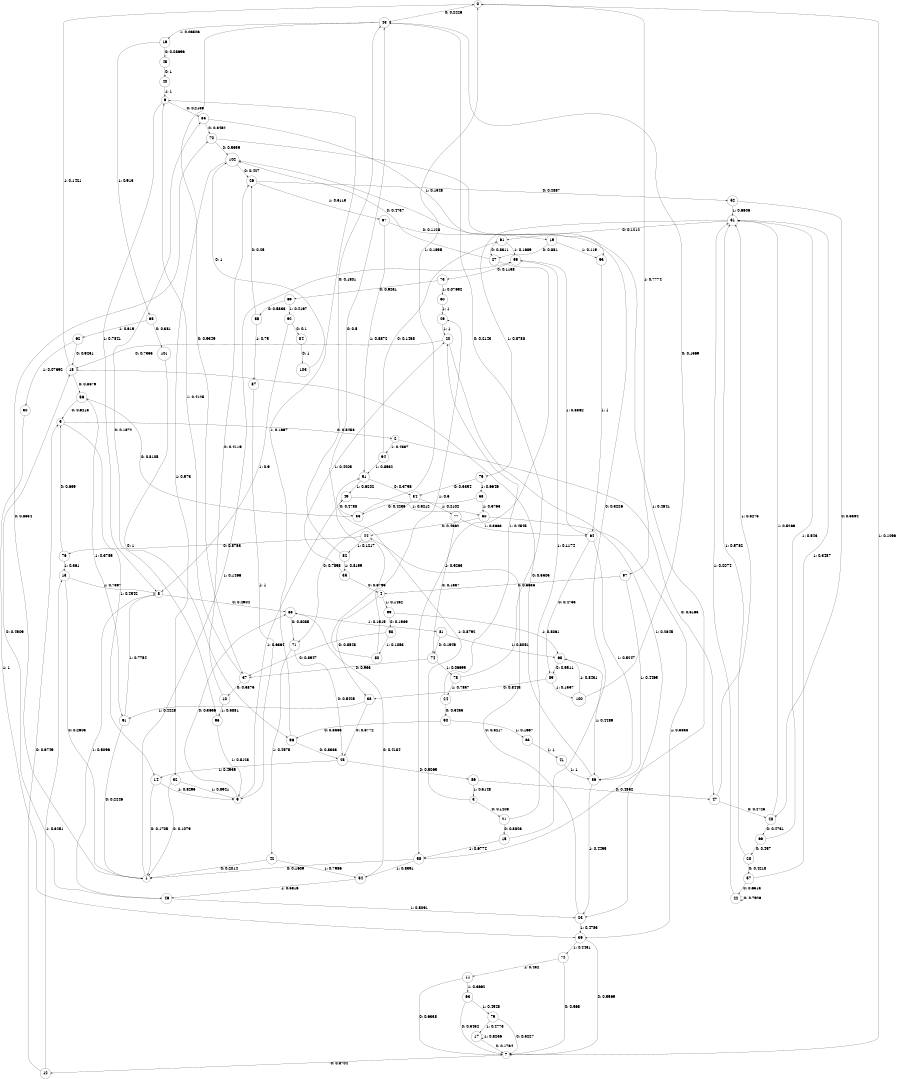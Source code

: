 digraph "ch22randomL10" {
size = "6,8.5";
ratio = "fill";
node [shape = circle];
node [fontsize = 24];
edge [fontsize = 24];
0 -> 43 [label = "0: 0.2226   "];
0 -> 97 [label = "1: 0.7774   "];
1 -> 70 [label = "0: 0.8534   "];
1 -> 59 [label = "1: 0.1466   "];
2 -> 47 [label = "0: 0.5163   "];
2 -> 94 [label = "1: 0.4837   "];
3 -> 21 [label = "0: 0.1208   "];
3 -> 51 [label = "1: 0.8792   "];
4 -> 38 [label = "0: 0.8548   "];
4 -> 99 [label = "1: 0.1452   "];
5 -> 2 [label = "0: 0.5458   "];
5 -> 14 [label = "1: 0.4542   "];
6 -> 85 [label = "0: 0.2159   "];
6 -> 8 [label = "1: 0.7841   "];
7 -> 12 [label = "0: 0.8704   "];
7 -> 0 [label = "1: 0.1296   "];
8 -> 88 [label = "0: 0.4904   "];
8 -> 46 [label = "1: 0.5096   "];
9 -> 88 [label = "0: 0.3636   "];
9 -> 49 [label = "1: 0.6364   "];
10 -> 26 [label = "0: 0.4119   "];
10 -> 95 [label = "1: 0.5881   "];
11 -> 7 [label = "0: 0.6338   "];
11 -> 63 [label = "1: 0.3662   "];
12 -> 5 [label = "0: 0.6749   "];
12 -> 13 [label = "1: 0.3251   "];
13 -> 1 [label = "0: 0.2603   "];
13 -> 8 [label = "1: 0.7397   "];
14 -> 1 [label = "0: 0.1705   "];
14 -> 9 [label = "1: 0.8295   "];
15 -> 102 [label = "0: 0.3226   "];
15 -> 58 [label = "1: 0.6774   "];
16 -> 45 [label = "0: 0.08696  "];
16 -> 65 [label = "1: 0.913    "];
17 -> 7 [label = "0: 0.1764   "];
17 -> 17 [label = "1: 0.8236   "];
18 -> 56 [label = "0: 0.8579   "];
18 -> 0 [label = "1: 0.1421   "];
19 -> 27 [label = "0: 0.881    "];
19 -> 93 [label = "1: 0.119    "];
20 -> 18 [label = "0: 0.7355   "];
20 -> 23 [label = "1: 0.2645   "];
21 -> 15 [label = "0: 0.8826   "];
21 -> 59 [label = "1: 0.1174   "];
22 -> 22 [label = "0: 0.7926   "];
22 -> 31 [label = "1: 0.2074   "];
23 -> 44 [label = "0: 0.5217   "];
23 -> 39 [label = "1: 0.4783   "];
24 -> 90 [label = "0: 0.5455   "];
24 -> 20 [label = "1: 0.4545   "];
25 -> 86 [label = "0: 0.5065   "];
25 -> 14 [label = "1: 0.4935   "];
26 -> 52 [label = "0: 0.4887   "];
26 -> 67 [label = "1: 0.5113   "];
27 -> 102 [label = "0: 0.4737   "];
27 -> 58 [label = "1: 0.5263   "];
28 -> 57 [label = "0: 0.4218   "];
28 -> 31 [label = "1: 0.5782   "];
29 -> 20 [label = "1: 1        "];
30 -> 39 [label = "1: 1        "];
31 -> 61 [label = "0: 0.1212   "];
31 -> 75 [label = "1: 0.8788   "];
32 -> 1 [label = "0: 0.1079   "];
32 -> 9 [label = "1: 0.8921   "];
33 -> 56 [label = "0: 0.8105   "];
33 -> 0 [label = "1: 0.1895   "];
34 -> 71 [label = "0: 0.7898   "];
34 -> 77 [label = "1: 0.2102   "];
35 -> 4 [label = "0: 0.5795   "];
35 -> 20 [label = "1: 0.4205   "];
36 -> 18 [label = "0: 0.5505   "];
36 -> 23 [label = "1: 0.4495   "];
37 -> 10 [label = "0: 0.5875   "];
37 -> 6 [label = "1: 0.4125   "];
38 -> 25 [label = "0: 0.5772   "];
38 -> 91 [label = "1: 0.4228   "];
39 -> 7 [label = "0: 0.5569   "];
39 -> 72 [label = "1: 0.4431   "];
40 -> 6 [label = "1: 1        "];
41 -> 36 [label = "1: 1        "];
42 -> 1 [label = "0: 0.2014   "];
42 -> 54 [label = "1: 0.7986   "];
43 -> 37 [label = "0: 0.9349   "];
43 -> 16 [label = "1: 0.06506  "];
44 -> 76 [label = "0: 0.8783   "];
44 -> 82 [label = "1: 0.1217   "];
45 -> 40 [label = "0: 1        "];
46 -> 18 [label = "0: 0.4909   "];
46 -> 23 [label = "1: 0.5091   "];
47 -> 48 [label = "0: 0.4725   "];
47 -> 31 [label = "1: 0.5275   "];
48 -> 66 [label = "0: 0.4731   "];
48 -> 31 [label = "1: 0.5269   "];
49 -> 33 [label = "0: 0.4788   "];
49 -> 50 [label = "1: 0.5212   "];
50 -> 44 [label = "0: 0.4662   "];
50 -> 39 [label = "1: 0.5338   "];
51 -> 34 [label = "0: 0.3798   "];
51 -> 49 [label = "1: 0.6202   "];
52 -> 48 [label = "0: 0.3394   "];
52 -> 31 [label = "1: 0.6606   "];
53 -> 33 [label = "0: 0.4235   "];
53 -> 50 [label = "1: 0.5765   "];
54 -> 88 [label = "0: 0.4184   "];
54 -> 46 [label = "1: 0.5816   "];
55 -> 26 [label = "0: 0.25     "];
55 -> 87 [label = "1: 0.75     "];
56 -> 5 [label = "0: 0.6215   "];
56 -> 91 [label = "1: 0.3785   "];
57 -> 22 [label = "0: 0.6513   "];
57 -> 31 [label = "1: 0.3487   "];
58 -> 1 [label = "0: 0.1609   "];
58 -> 54 [label = "1: 0.8391   "];
59 -> 73 [label = "0: 0.1138   "];
59 -> 64 [label = "1: 0.8862   "];
60 -> 29 [label = "1: 1        "];
61 -> 27 [label = "0: 0.8311   "];
61 -> 59 [label = "1: 0.1689   "];
62 -> 18 [label = "0: 0.9231   "];
62 -> 30 [label = "1: 0.07692  "];
63 -> 7 [label = "0: 0.5452   "];
63 -> 79 [label = "1: 0.4548   "];
64 -> 89 [label = "0: 0.4753   "];
64 -> 36 [label = "1: 0.5247   "];
65 -> 101 [label = "0: 0.381    "];
65 -> 62 [label = "1: 0.619    "];
66 -> 28 [label = "0: 0.457    "];
66 -> 31 [label = "1: 0.543    "];
67 -> 19 [label = "0: 0.1128   "];
67 -> 51 [label = "1: 0.8872   "];
68 -> 89 [label = "0: 0.5511   "];
68 -> 36 [label = "1: 0.4489   "];
69 -> 55 [label = "0: 0.5833   "];
69 -> 92 [label = "1: 0.4167   "];
70 -> 102 [label = "0: 0.5359   "];
70 -> 58 [label = "1: 0.4641   "];
71 -> 25 [label = "0: 0.5425   "];
71 -> 42 [label = "1: 0.4575   "];
72 -> 7 [label = "0: 0.568    "];
72 -> 11 [label = "1: 0.432    "];
73 -> 69 [label = "0: 0.9231   "];
73 -> 60 [label = "1: 0.07692  "];
74 -> 37 [label = "0: 0.933    "];
74 -> 78 [label = "1: 0.06699  "];
75 -> 34 [label = "0: 0.3354   "];
75 -> 53 [label = "1: 0.6646   "];
76 -> 5 [label = "0: 0.639    "];
76 -> 13 [label = "1: 0.361    "];
77 -> 74 [label = "0: 0.1337   "];
77 -> 64 [label = "1: 0.8663   "];
78 -> 43 [label = "0: 0.2143   "];
78 -> 24 [label = "1: 0.7857   "];
79 -> 7 [label = "0: 0.5227   "];
79 -> 17 [label = "1: 0.4773   "];
80 -> 43 [label = "0: 0.5      "];
80 -> 29 [label = "1: 0.5      "];
81 -> 74 [label = "0: 0.1949   "];
81 -> 68 [label = "1: 0.8051   "];
82 -> 43 [label = "0: 0.1801   "];
82 -> 35 [label = "1: 0.8199   "];
83 -> 41 [label = "1: 1        "];
84 -> 103 [label = "0: 1        "];
85 -> 70 [label = "0: 0.8452   "];
85 -> 93 [label = "1: 0.1548   "];
86 -> 47 [label = "0: 0.4852   "];
86 -> 3 [label = "1: 0.5148   "];
87 -> 9 [label = "1: 1        "];
88 -> 71 [label = "0: 0.8085   "];
88 -> 81 [label = "1: 0.1915   "];
89 -> 38 [label = "0: 0.8443   "];
89 -> 100 [label = "1: 0.1557   "];
90 -> 96 [label = "0: 0.8333   "];
90 -> 83 [label = "1: 0.1667   "];
91 -> 1 [label = "0: 0.2246   "];
91 -> 8 [label = "1: 0.7754   "];
92 -> 84 [label = "0: 0.1      "];
92 -> 8 [label = "1: 0.9      "];
93 -> 64 [label = "1: 1        "];
94 -> 61 [label = "0: 0.1468   "];
94 -> 51 [label = "1: 0.8532   "];
95 -> 85 [label = "0: 0.1872   "];
95 -> 9 [label = "1: 0.8128   "];
96 -> 25 [label = "0: 0.8333   "];
96 -> 6 [label = "1: 0.1667   "];
97 -> 4 [label = "0: 0.5535   "];
97 -> 36 [label = "1: 0.4465   "];
98 -> 37 [label = "0: 0.8947   "];
98 -> 80 [label = "1: 0.1053   "];
99 -> 98 [label = "0: 0.1939   "];
99 -> 68 [label = "1: 0.8061   "];
100 -> 43 [label = "0: 0.1569   "];
100 -> 68 [label = "1: 0.8431   "];
101 -> 96 [label = "0: 1        "];
102 -> 26 [label = "0: 0.427    "];
102 -> 32 [label = "1: 0.573    "];
103 -> 102 [label = "0: 1        "];
}